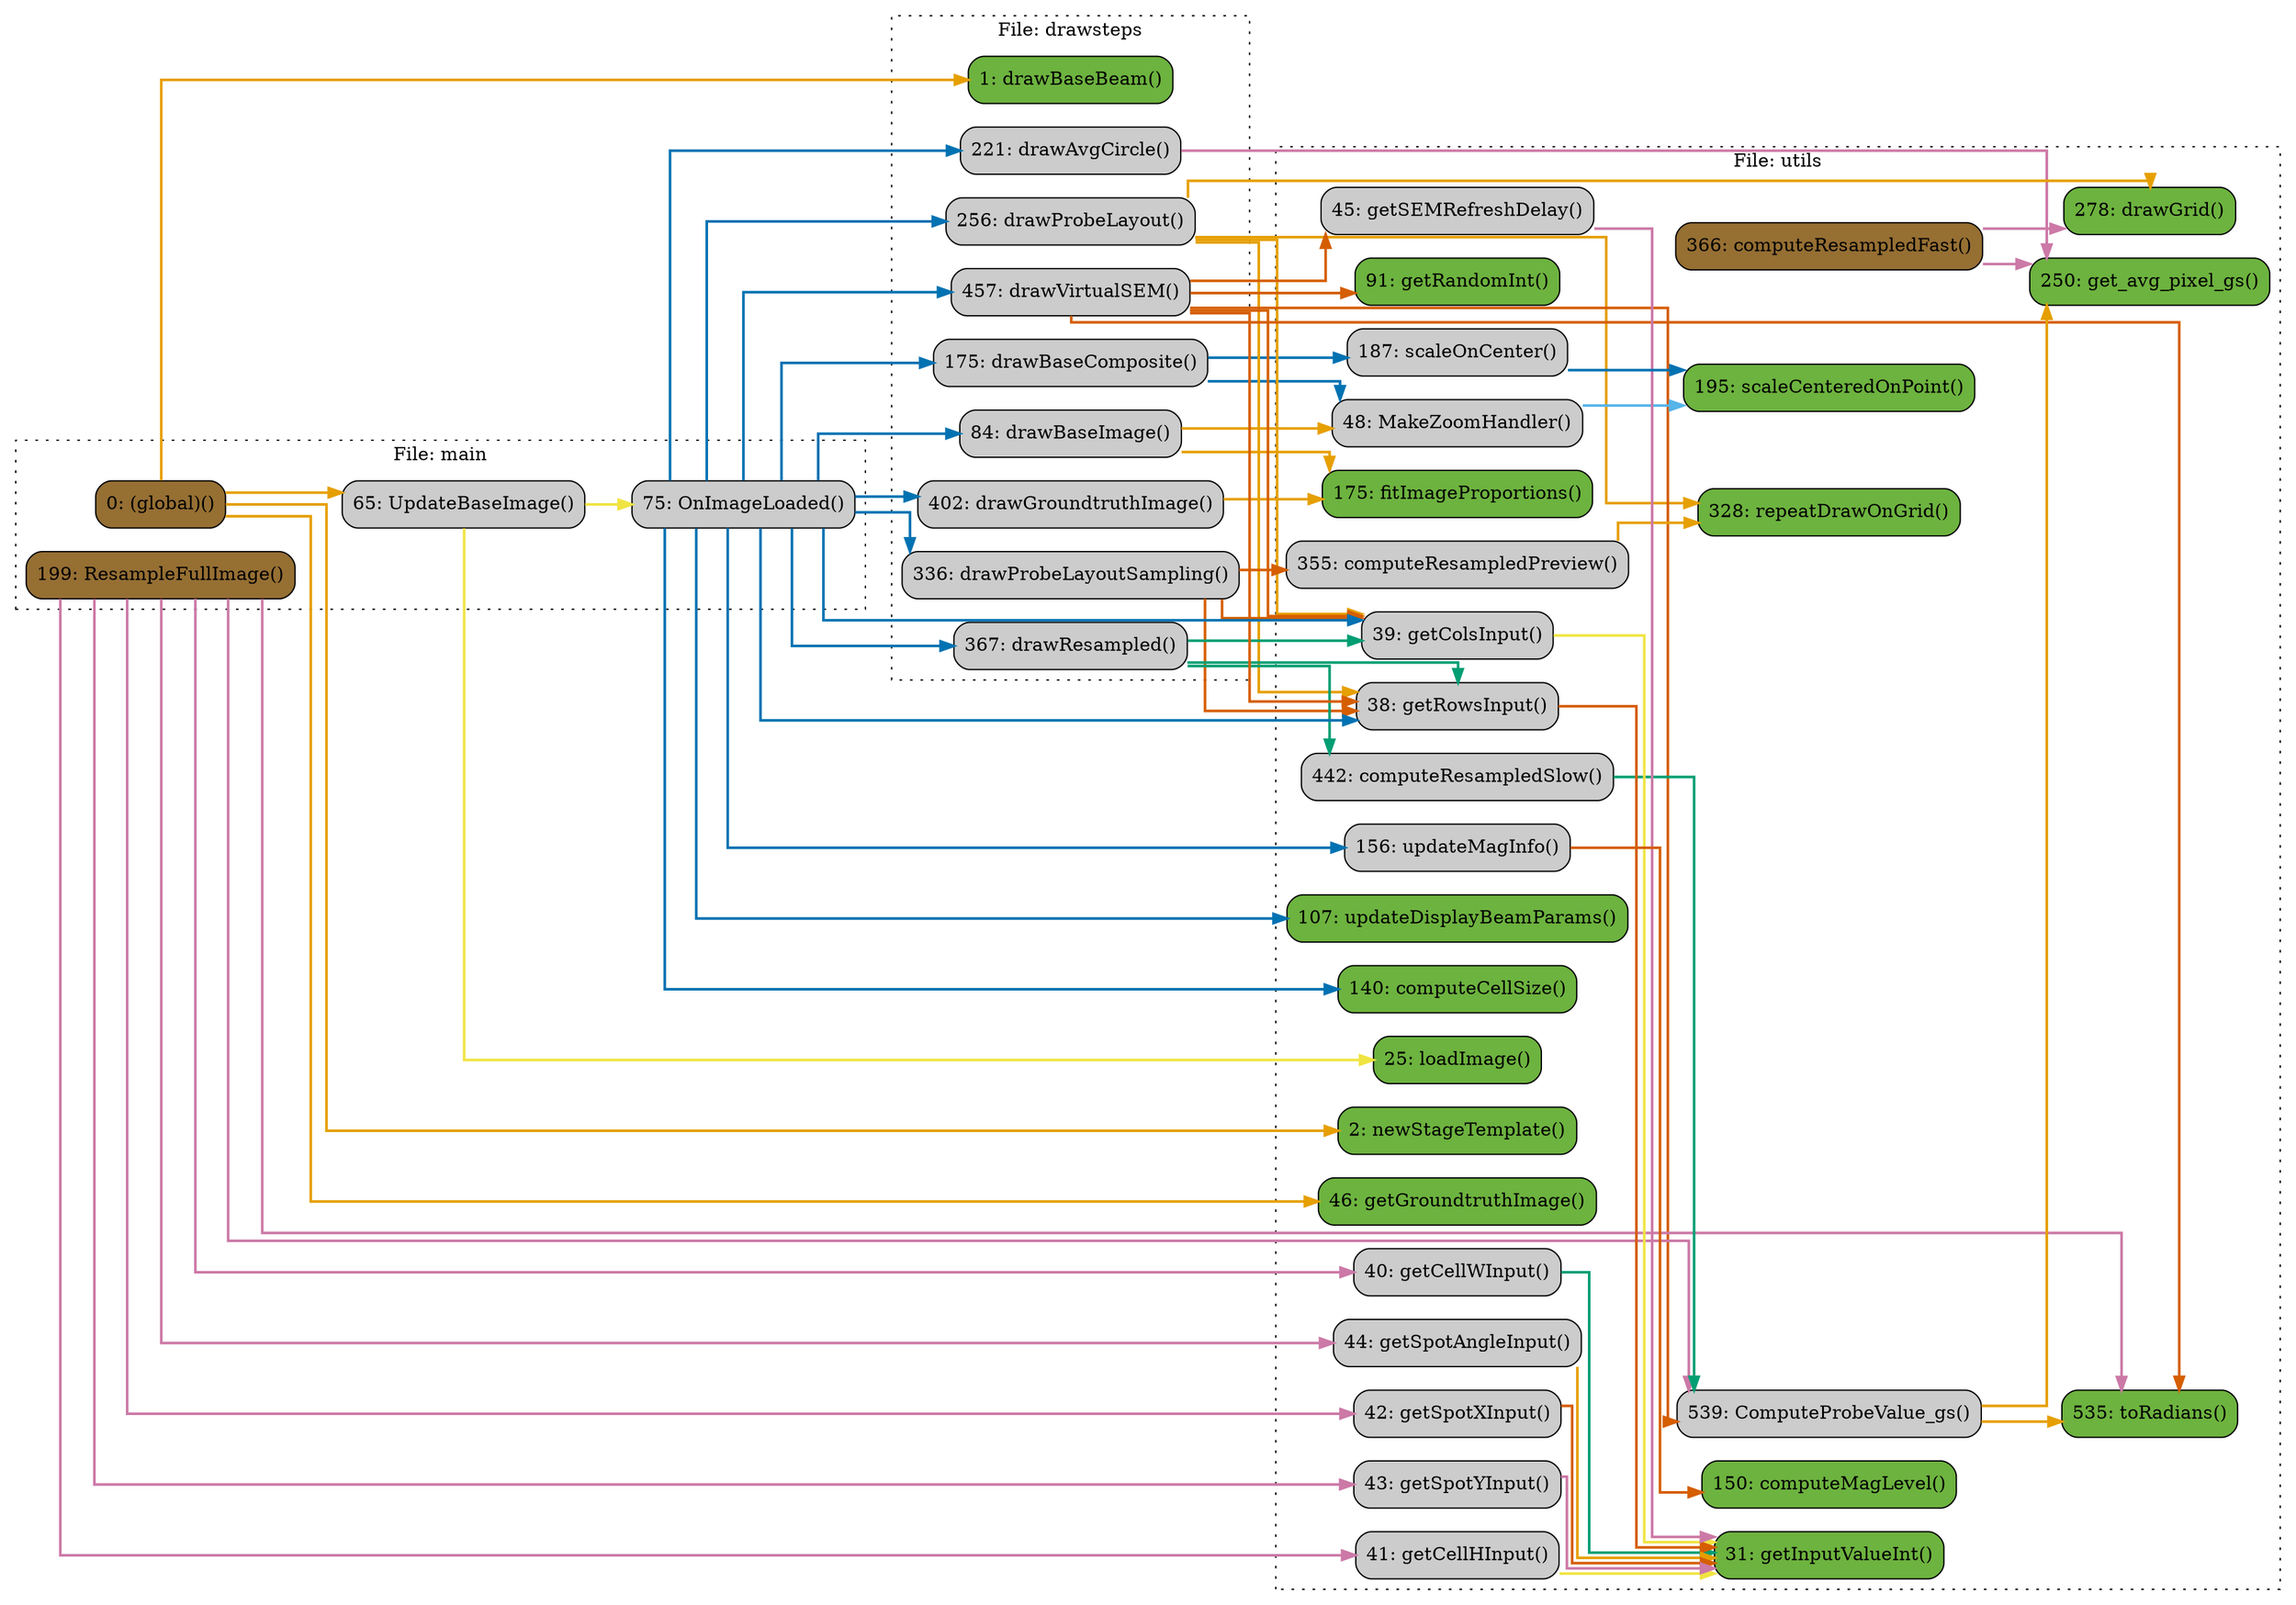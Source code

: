 digraph G {
concentrate=true;
splines="ortho";
rankdir="LR";
node_42afbacf [label="221: drawAvgCircle()" name="drawsteps::drawAvgCircle" shape="rect" style="rounded,filled" fillcolor="#cccccc" ];
node_f7d1a6de [label="1: drawBaseBeam()" name="drawsteps::drawBaseBeam" shape="rect" style="rounded,filled" fillcolor="#6db33f" ];
node_0f7056d5 [label="175: drawBaseComposite()" name="drawsteps::drawBaseComposite" shape="rect" style="rounded,filled" fillcolor="#cccccc" ];
node_4091edf1 [label="84: drawBaseImage()" name="drawsteps::drawBaseImage" shape="rect" style="rounded,filled" fillcolor="#cccccc" ];
node_64de78b1 [label="402: drawGroundtruthImage()" name="drawsteps::drawGroundtruthImage" shape="rect" style="rounded,filled" fillcolor="#cccccc" ];
node_6cfc7061 [label="256: drawProbeLayout()" name="drawsteps::drawProbeLayout" shape="rect" style="rounded,filled" fillcolor="#cccccc" ];
node_b72b4386 [label="336: drawProbeLayoutSampling()" name="drawsteps::drawProbeLayoutSampling" shape="rect" style="rounded,filled" fillcolor="#cccccc" ];
node_3c6458a3 [label="367: drawResampled()" name="drawsteps::drawResampled" shape="rect" style="rounded,filled" fillcolor="#cccccc" ];
node_72880f5e [label="457: drawVirtualSEM()" name="drawsteps::drawVirtualSEM" shape="rect" style="rounded,filled" fillcolor="#cccccc" ];
node_215b97c9 [label="0: (global)()" name="main::(global)" shape="rect" style="rounded,filled" fillcolor="#966F33" ];
node_06ba7345 [label="75: OnImageLoaded()" name="main::OnImageLoaded" shape="rect" style="rounded,filled" fillcolor="#cccccc" ];
node_e42ba2ff [label="199: ResampleFullImage()" name="main::ResampleFullImage" shape="rect" style="rounded,filled" fillcolor="#966F33" ];
node_d6136d04 [label="65: UpdateBaseImage()" name="main::UpdateBaseImage" shape="rect" style="rounded,filled" fillcolor="#cccccc" ];
node_54aa6549 [label="539: ComputeProbeValue_gs()" name="utils::ComputeProbeValue_gs" shape="rect" style="rounded,filled" fillcolor="#cccccc" ];
node_4d053972 [label="48: MakeZoomHandler()" name="utils::MakeZoomHandler" shape="rect" style="rounded,filled" fillcolor="#cccccc" ];
node_80c9db08 [label="140: computeCellSize()" name="utils::computeCellSize" shape="rect" style="rounded,filled" fillcolor="#6db33f" ];
node_538d46d6 [label="150: computeMagLevel()" name="utils::computeMagLevel" shape="rect" style="rounded,filled" fillcolor="#6db33f" ];
node_312ef927 [label="366: computeResampledFast()" name="utils::computeResampledFast" shape="rect" style="rounded,filled" fillcolor="#966F33" ];
node_1448ada9 [label="355: computeResampledPreview()" name="utils::computeResampledPreview" shape="rect" style="rounded,filled" fillcolor="#cccccc" ];
node_e4c483db [label="442: computeResampledSlow()" name="utils::computeResampledSlow" shape="rect" style="rounded,filled" fillcolor="#cccccc" ];
node_648ac16b [label="278: drawGrid()" name="utils::drawGrid" shape="rect" style="rounded,filled" fillcolor="#6db33f" ];
node_12d833ea [label="175: fitImageProportions()" name="utils::fitImageProportions" shape="rect" style="rounded,filled" fillcolor="#6db33f" ];
node_fbf6af4c [label="41: getCellHInput()" name="utils::getCellHInput" shape="rect" style="rounded,filled" fillcolor="#cccccc" ];
node_15d2065b [label="40: getCellWInput()" name="utils::getCellWInput" shape="rect" style="rounded,filled" fillcolor="#cccccc" ];
node_f8013a04 [label="39: getColsInput()" name="utils::getColsInput" shape="rect" style="rounded,filled" fillcolor="#cccccc" ];
node_8fdf7f1b [label="46: getGroundtruthImage()" name="utils::getGroundtruthImage" shape="rect" style="rounded,filled" fillcolor="#6db33f" ];
node_4cd32aa5 [label="31: getInputValueInt()" name="utils::getInputValueInt" shape="rect" style="rounded,filled" fillcolor="#6db33f" ];
node_b3a4a165 [label="91: getRandomInt()" name="utils::getRandomInt" shape="rect" style="rounded,filled" fillcolor="#6db33f" ];
node_4123d51e [label="38: getRowsInput()" name="utils::getRowsInput" shape="rect" style="rounded,filled" fillcolor="#cccccc" ];
node_3055b3ff [label="45: getSEMRefreshDelay()" name="utils::getSEMRefreshDelay" shape="rect" style="rounded,filled" fillcolor="#cccccc" ];
node_172d0c41 [label="44: getSpotAngleInput()" name="utils::getSpotAngleInput" shape="rect" style="rounded,filled" fillcolor="#cccccc" ];
node_92d5a9f6 [label="42: getSpotXInput()" name="utils::getSpotXInput" shape="rect" style="rounded,filled" fillcolor="#cccccc" ];
node_de41ddd7 [label="43: getSpotYInput()" name="utils::getSpotYInput" shape="rect" style="rounded,filled" fillcolor="#cccccc" ];
node_efa2ebb6 [label="250: get_avg_pixel_gs()" name="utils::get_avg_pixel_gs" shape="rect" style="rounded,filled" fillcolor="#6db33f" ];
node_5f10d23f [label="25: loadImage()" name="utils::loadImage" shape="rect" style="rounded,filled" fillcolor="#6db33f" ];
node_5f62fe42 [label="2: newStageTemplate()" name="utils::newStageTemplate" shape="rect" style="rounded,filled" fillcolor="#6db33f" ];
node_bfd3c473 [label="328: repeatDrawOnGrid()" name="utils::repeatDrawOnGrid" shape="rect" style="rounded,filled" fillcolor="#6db33f" ];
node_e171a63d [label="195: scaleCenteredOnPoint()" name="utils::scaleCenteredOnPoint" shape="rect" style="rounded,filled" fillcolor="#6db33f" ];
node_752ea27d [label="187: scaleOnCenter()" name="utils::scaleOnCenter" shape="rect" style="rounded,filled" fillcolor="#cccccc" ];
node_6d0faa0f [label="535: toRadians()" name="utils::toRadians" shape="rect" style="rounded,filled" fillcolor="#6db33f" ];
node_4bf1b69f [label="107: updateDisplayBeamParams()" name="utils::updateDisplayBeamParams" shape="rect" style="rounded,filled" fillcolor="#6db33f" ];
node_d2032d16 [label="156: updateMagInfo()" name="utils::updateMagInfo" shape="rect" style="rounded,filled" fillcolor="#cccccc" ];
node_42afbacf -> node_efa2ebb6 [color="#CC79A7" penwidth="2"];
node_0f7056d5 -> node_4d053972 [color="#0072B2" penwidth="2"];
node_0f7056d5 -> node_752ea27d [color="#0072B2" penwidth="2"];
node_4091edf1 -> node_4d053972 [color="#E69F00" penwidth="2"];
node_4091edf1 -> node_12d833ea [color="#E69F00" penwidth="2"];
node_64de78b1 -> node_12d833ea [color="#E69F00" penwidth="2"];
node_6cfc7061 -> node_648ac16b [color="#E69F00" penwidth="2"];
node_6cfc7061 -> node_f8013a04 [color="#E69F00" penwidth="2"];
node_6cfc7061 -> node_4123d51e [color="#E69F00" penwidth="2"];
node_6cfc7061 -> node_bfd3c473 [color="#E69F00" penwidth="2"];
node_b72b4386 -> node_1448ada9 [color="#D55E00" penwidth="2"];
node_b72b4386 -> node_f8013a04 [color="#D55E00" penwidth="2"];
node_b72b4386 -> node_4123d51e [color="#D55E00" penwidth="2"];
node_3c6458a3 -> node_e4c483db [color="#009E73" penwidth="2"];
node_3c6458a3 -> node_f8013a04 [color="#009E73" penwidth="2"];
node_3c6458a3 -> node_4123d51e [color="#009E73" penwidth="2"];
node_72880f5e -> node_54aa6549 [color="#D55E00" penwidth="2"];
node_72880f5e -> node_f8013a04 [color="#D55E00" penwidth="2"];
node_72880f5e -> node_b3a4a165 [color="#D55E00" penwidth="2"];
node_72880f5e -> node_4123d51e [color="#D55E00" penwidth="2"];
node_72880f5e -> node_3055b3ff [color="#D55E00" penwidth="2"];
node_72880f5e -> node_6d0faa0f [color="#D55E00" penwidth="2"];
node_215b97c9 -> node_f7d1a6de [color="#E69F00" penwidth="2"];
node_215b97c9 -> node_d6136d04 [color="#E69F00" penwidth="2"];
node_215b97c9 -> node_8fdf7f1b [color="#E69F00" penwidth="2"];
node_215b97c9 -> node_5f62fe42 [color="#E69F00" penwidth="2"];
node_06ba7345 -> node_42afbacf [color="#0072B2" penwidth="2"];
node_06ba7345 -> node_0f7056d5 [color="#0072B2" penwidth="2"];
node_06ba7345 -> node_4091edf1 [color="#0072B2" penwidth="2"];
node_06ba7345 -> node_64de78b1 [color="#0072B2" penwidth="2"];
node_06ba7345 -> node_6cfc7061 [color="#0072B2" penwidth="2"];
node_06ba7345 -> node_b72b4386 [color="#0072B2" penwidth="2"];
node_06ba7345 -> node_3c6458a3 [color="#0072B2" penwidth="2"];
node_06ba7345 -> node_72880f5e [color="#0072B2" penwidth="2"];
node_06ba7345 -> node_80c9db08 [color="#0072B2" penwidth="2"];
node_06ba7345 -> node_f8013a04 [color="#0072B2" penwidth="2"];
node_06ba7345 -> node_f8013a04 [color="#0072B2" penwidth="2"];
node_06ba7345 -> node_4123d51e [color="#0072B2" penwidth="2"];
node_06ba7345 -> node_4123d51e [color="#0072B2" penwidth="2"];
node_06ba7345 -> node_4bf1b69f [color="#0072B2" penwidth="2"];
node_06ba7345 -> node_d2032d16 [color="#0072B2" penwidth="2"];
node_e42ba2ff -> node_54aa6549 [color="#CC79A7" penwidth="2"];
node_e42ba2ff -> node_fbf6af4c [color="#CC79A7" penwidth="2"];
node_e42ba2ff -> node_15d2065b [color="#CC79A7" penwidth="2"];
node_e42ba2ff -> node_172d0c41 [color="#CC79A7" penwidth="2"];
node_e42ba2ff -> node_92d5a9f6 [color="#CC79A7" penwidth="2"];
node_e42ba2ff -> node_de41ddd7 [color="#CC79A7" penwidth="2"];
node_e42ba2ff -> node_6d0faa0f [color="#CC79A7" penwidth="2"];
node_d6136d04 -> node_06ba7345 [color="#F0E442" penwidth="2"];
node_d6136d04 -> node_5f10d23f [color="#F0E442" penwidth="2"];
node_54aa6549 -> node_efa2ebb6 [color="#E69F00" penwidth="2"];
node_54aa6549 -> node_6d0faa0f [color="#E69F00" penwidth="2"];
node_4d053972 -> node_e171a63d [color="#56B4E9" penwidth="2"];
node_312ef927 -> node_648ac16b [color="#CC79A7" penwidth="2"];
node_312ef927 -> node_efa2ebb6 [color="#CC79A7" penwidth="2"];
node_1448ada9 -> node_bfd3c473 [color="#E69F00" penwidth="2"];
node_e4c483db -> node_54aa6549 [color="#009E73" penwidth="2"];
node_fbf6af4c -> node_4cd32aa5 [color="#F0E442" penwidth="2"];
node_15d2065b -> node_4cd32aa5 [color="#009E73" penwidth="2"];
node_f8013a04 -> node_4cd32aa5 [color="#F0E442" penwidth="2"];
node_4123d51e -> node_4cd32aa5 [color="#D55E00" penwidth="2"];
node_3055b3ff -> node_4cd32aa5 [color="#CC79A7" penwidth="2"];
node_172d0c41 -> node_4cd32aa5 [color="#E69F00" penwidth="2"];
node_92d5a9f6 -> node_4cd32aa5 [color="#D55E00" penwidth="2"];
node_de41ddd7 -> node_4cd32aa5 [color="#CC79A7" penwidth="2"];
node_752ea27d -> node_e171a63d [color="#0072B2" penwidth="2"];
node_d2032d16 -> node_538d46d6 [color="#D55E00" penwidth="2"];
subgraph cluster_c9300877 {
    node_f7d1a6de node_4091edf1 node_0f7056d5 node_42afbacf node_6cfc7061 node_b72b4386 node_3c6458a3 node_64de78b1 node_72880f5e;
    label="File: drawsteps";
    name="drawsteps";
    style="filled";
    graph[style=dotted];
};
subgraph cluster_3af9cd66 {
    node_d6136d04 node_06ba7345 node_e42ba2ff node_215b97c9;
    label="File: main";
    name="main";
    style="filled";
    graph[style=dotted];
};
subgraph cluster_0cb83000 {
    node_5f62fe42 node_5f10d23f node_4cd32aa5 node_4123d51e node_f8013a04 node_15d2065b node_fbf6af4c node_92d5a9f6 node_de41ddd7 node_172d0c41 node_3055b3ff node_8fdf7f1b node_4d053972 node_b3a4a165 node_4bf1b69f node_80c9db08 node_538d46d6 node_d2032d16 node_12d833ea node_752ea27d node_e171a63d node_efa2ebb6 node_648ac16b node_bfd3c473 node_1448ada9 node_312ef927 node_e4c483db node_6d0faa0f node_54aa6549;
    label="File: utils";
    name="utils";
    style="filled";
    graph[style=dotted];
};
}
